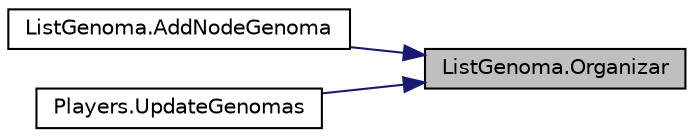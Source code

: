 digraph "ListGenoma.Organizar"
{
 // LATEX_PDF_SIZE
  edge [fontname="Helvetica",fontsize="10",labelfontname="Helvetica",labelfontsize="10"];
  node [fontname="Helvetica",fontsize="10",shape=record];
  rankdir="RL";
  Node1 [label="ListGenoma.Organizar",height=0.2,width=0.4,color="black", fillcolor="grey75", style="filled", fontcolor="black",tooltip="Organizar() se usa para organizar la lista de individuos de mayor puntaje a menor."];
  Node1 -> Node2 [dir="back",color="midnightblue",fontsize="10",style="solid",fontname="Helvetica"];
  Node2 [label="ListGenoma.AddNodeGenoma",height=0.2,width=0.4,color="black", fillcolor="white", style="filled",URL="$class_list_genoma.html#a1dc41c3894c21324fc4f59caac858ab3",tooltip="AddNodeGenoma se usa para anadir nuevos individuos a la lista de la poblacion."];
  Node1 -> Node3 [dir="back",color="midnightblue",fontsize="10",style="solid",fontname="Helvetica"];
  Node3 [label="Players.UpdateGenomas",height=0.2,width=0.4,color="black", fillcolor="white", style="filled",URL="$class_players.html#a06f5916911912d6b3dc9bbf8e694248c",tooltip=" "];
}

